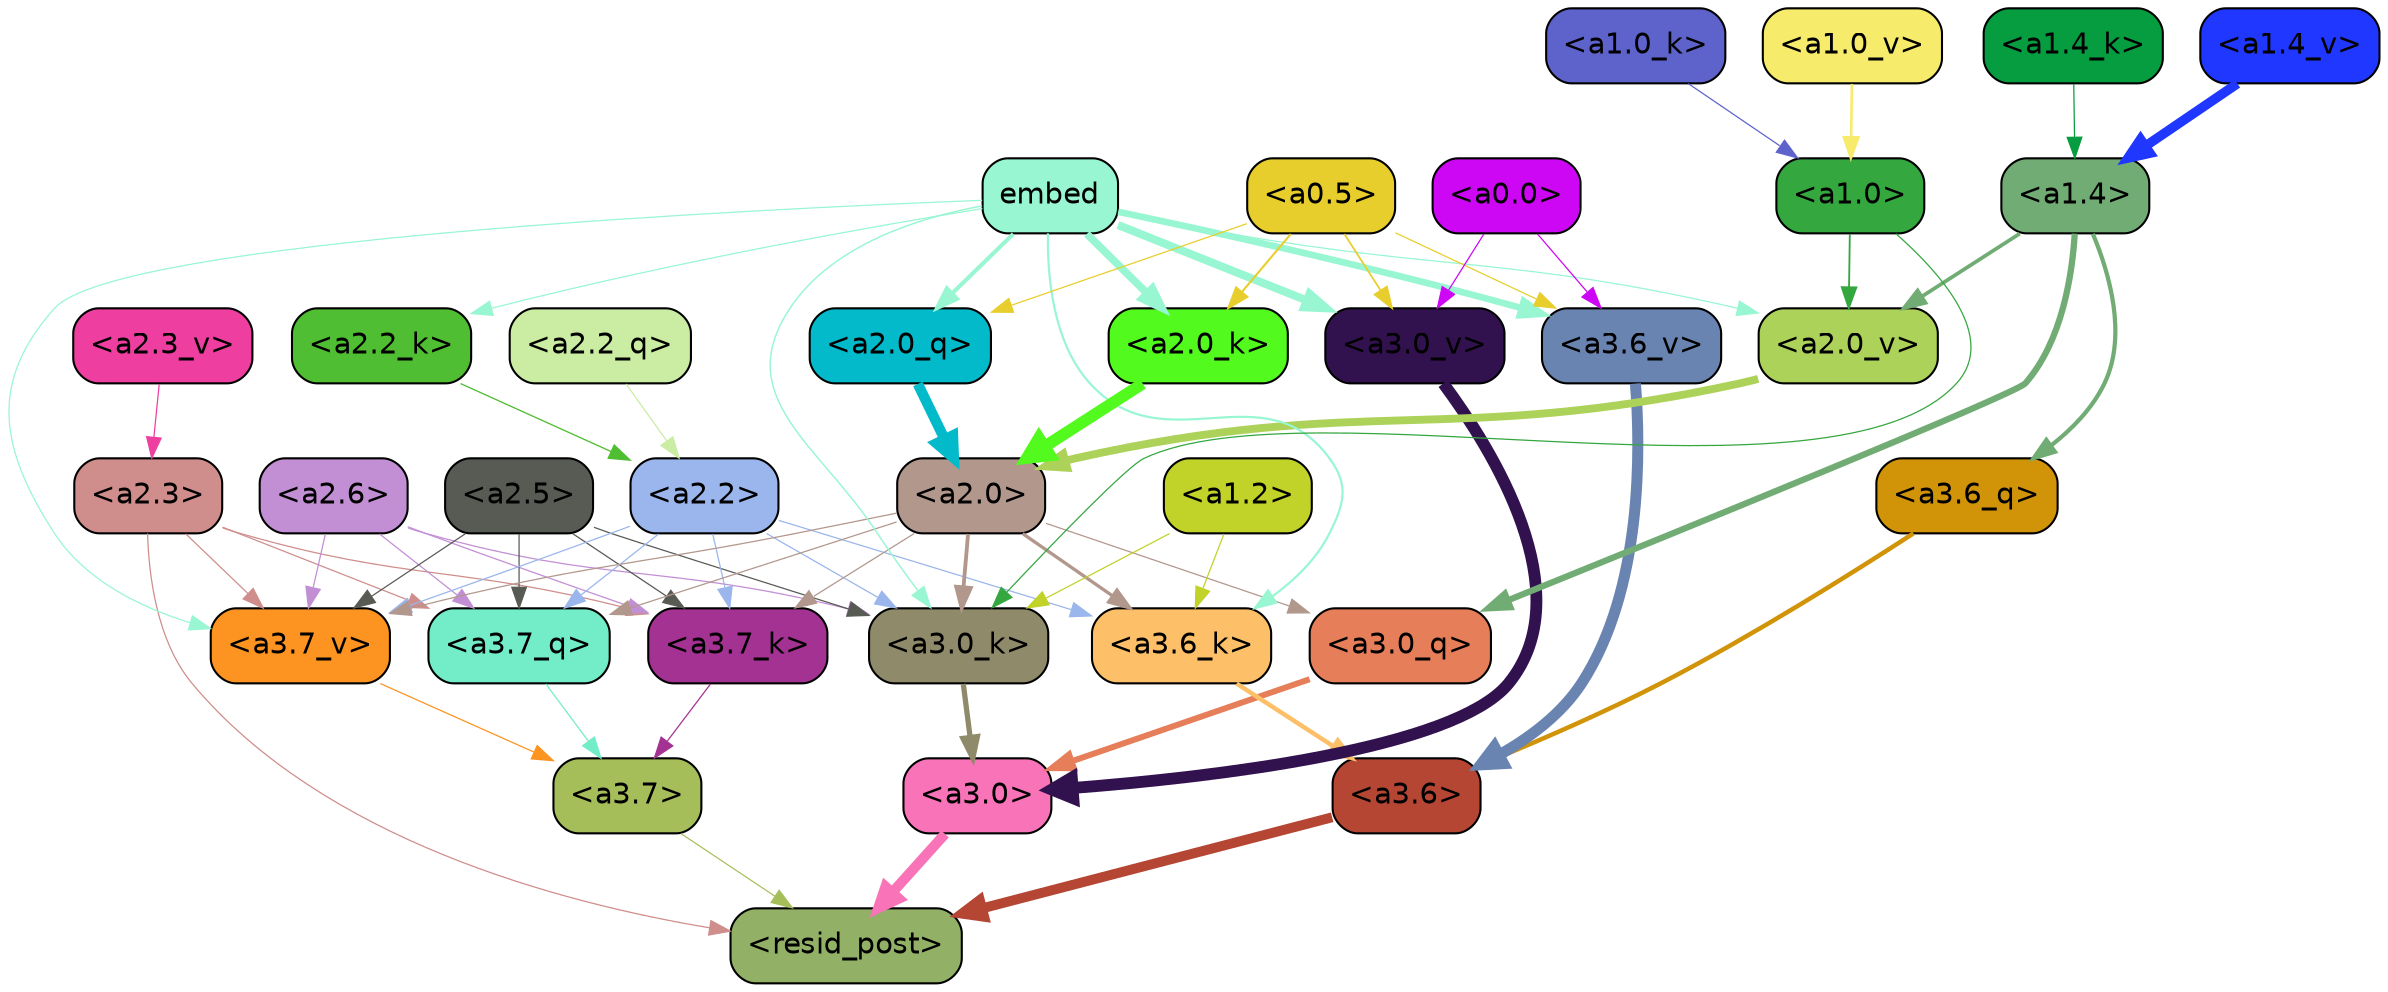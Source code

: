 strict digraph "" {
	graph [bgcolor=transparent,
		layout=dot,
		overlap=false,
		splines=true
	];
	"<a3.7>"	[color=black,
		fillcolor="#a6be5a",
		fontname=Helvetica,
		shape=box,
		style="filled, rounded"];
	"<resid_post>"	[color=black,
		fillcolor="#92b166",
		fontname=Helvetica,
		shape=box,
		style="filled, rounded"];
	"<a3.7>" -> "<resid_post>"	[color="#a6be5a",
		penwidth=0.6];
	"<a3.6>"	[color=black,
		fillcolor="#b54633",
		fontname=Helvetica,
		shape=box,
		style="filled, rounded"];
	"<a3.6>" -> "<resid_post>"	[color="#b54633",
		penwidth=4.751592040061951];
	"<a3.0>"	[color=black,
		fillcolor="#f873b7",
		fontname=Helvetica,
		shape=box,
		style="filled, rounded"];
	"<a3.0>" -> "<resid_post>"	[color="#f873b7",
		penwidth=4.904066681861877];
	"<a2.3>"	[color=black,
		fillcolor="#cf8e8b",
		fontname=Helvetica,
		shape=box,
		style="filled, rounded"];
	"<a2.3>" -> "<resid_post>"	[color="#cf8e8b",
		penwidth=0.6];
	"<a3.7_q>"	[color=black,
		fillcolor="#72edc7",
		fontname=Helvetica,
		shape=box,
		style="filled, rounded"];
	"<a2.3>" -> "<a3.7_q>"	[color="#cf8e8b",
		penwidth=0.6];
	"<a3.7_k>"	[color=black,
		fillcolor="#a43293",
		fontname=Helvetica,
		shape=box,
		style="filled, rounded"];
	"<a2.3>" -> "<a3.7_k>"	[color="#cf8e8b",
		penwidth=0.6];
	"<a3.7_v>"	[color=black,
		fillcolor="#fd9421",
		fontname=Helvetica,
		shape=box,
		style="filled, rounded"];
	"<a2.3>" -> "<a3.7_v>"	[color="#cf8e8b",
		penwidth=0.6];
	"<a3.7_q>" -> "<a3.7>"	[color="#72edc7",
		penwidth=0.6];
	"<a3.6_q>"	[color=black,
		fillcolor="#d19409",
		fontname=Helvetica,
		shape=box,
		style="filled, rounded"];
	"<a3.6_q>" -> "<a3.6>"	[color="#d19409",
		penwidth=2.160832464694977];
	"<a3.0_q>"	[color=black,
		fillcolor="#e57e59",
		fontname=Helvetica,
		shape=box,
		style="filled, rounded"];
	"<a3.0_q>" -> "<a3.0>"	[color="#e57e59",
		penwidth=2.870753765106201];
	"<a3.7_k>" -> "<a3.7>"	[color="#a43293",
		penwidth=0.6];
	"<a3.6_k>"	[color=black,
		fillcolor="#fdc068",
		fontname=Helvetica,
		shape=box,
		style="filled, rounded"];
	"<a3.6_k>" -> "<a3.6>"	[color="#fdc068",
		penwidth=2.13908451795578];
	"<a3.0_k>"	[color=black,
		fillcolor="#8f8a6a",
		fontname=Helvetica,
		shape=box,
		style="filled, rounded"];
	"<a3.0_k>" -> "<a3.0>"	[color="#8f8a6a",
		penwidth=2.520303964614868];
	"<a3.7_v>" -> "<a3.7>"	[color="#fd9421",
		penwidth=0.6];
	"<a3.6_v>"	[color=black,
		fillcolor="#6984b1",
		fontname=Helvetica,
		shape=box,
		style="filled, rounded"];
	"<a3.6_v>" -> "<a3.6>"	[color="#6984b1",
		penwidth=5.297133803367615];
	"<a3.0_v>"	[color=black,
		fillcolor="#31114e",
		fontname=Helvetica,
		shape=box,
		style="filled, rounded"];
	"<a3.0_v>" -> "<a3.0>"	[color="#31114e",
		penwidth=5.680712580680847];
	"<a2.6>"	[color=black,
		fillcolor="#c28fd4",
		fontname=Helvetica,
		shape=box,
		style="filled, rounded"];
	"<a2.6>" -> "<a3.7_q>"	[color="#c28fd4",
		penwidth=0.6];
	"<a2.6>" -> "<a3.7_k>"	[color="#c28fd4",
		penwidth=0.6];
	"<a2.6>" -> "<a3.0_k>"	[color="#c28fd4",
		penwidth=0.6];
	"<a2.6>" -> "<a3.7_v>"	[color="#c28fd4",
		penwidth=0.6];
	"<a2.5>"	[color=black,
		fillcolor="#585b54",
		fontname=Helvetica,
		shape=box,
		style="filled, rounded"];
	"<a2.5>" -> "<a3.7_q>"	[color="#585b54",
		penwidth=0.6];
	"<a2.5>" -> "<a3.7_k>"	[color="#585b54",
		penwidth=0.6];
	"<a2.5>" -> "<a3.0_k>"	[color="#585b54",
		penwidth=0.6];
	"<a2.5>" -> "<a3.7_v>"	[color="#585b54",
		penwidth=0.6];
	"<a2.2>"	[color=black,
		fillcolor="#9ab6ec",
		fontname=Helvetica,
		shape=box,
		style="filled, rounded"];
	"<a2.2>" -> "<a3.7_q>"	[color="#9ab6ec",
		penwidth=0.6];
	"<a2.2>" -> "<a3.7_k>"	[color="#9ab6ec",
		penwidth=0.6];
	"<a2.2>" -> "<a3.6_k>"	[color="#9ab6ec",
		penwidth=0.6];
	"<a2.2>" -> "<a3.0_k>"	[color="#9ab6ec",
		penwidth=0.6];
	"<a2.2>" -> "<a3.7_v>"	[color="#9ab6ec",
		penwidth=0.6];
	"<a2.0>"	[color=black,
		fillcolor="#b2978d",
		fontname=Helvetica,
		shape=box,
		style="filled, rounded"];
	"<a2.0>" -> "<a3.7_q>"	[color="#b2978d",
		penwidth=0.6];
	"<a2.0>" -> "<a3.0_q>"	[color="#b2978d",
		penwidth=0.6];
	"<a2.0>" -> "<a3.7_k>"	[color="#b2978d",
		penwidth=0.6];
	"<a2.0>" -> "<a3.6_k>"	[color="#b2978d",
		penwidth=1.5897698998451233];
	"<a2.0>" -> "<a3.0_k>"	[color="#b2978d",
		penwidth=1.8405593037605286];
	"<a2.0>" -> "<a3.7_v>"	[color="#b2978d",
		penwidth=0.6];
	"<a1.4>"	[color=black,
		fillcolor="#70ac73",
		fontname=Helvetica,
		shape=box,
		style="filled, rounded"];
	"<a1.4>" -> "<a3.6_q>"	[color="#70ac73",
		penwidth=2.0260728895664215];
	"<a1.4>" -> "<a3.0_q>"	[color="#70ac73",
		penwidth=3.0185627341270447];
	"<a2.0_v>"	[color=black,
		fillcolor="#add259",
		fontname=Helvetica,
		shape=box,
		style="filled, rounded"];
	"<a1.4>" -> "<a2.0_v>"	[color="#70ac73",
		penwidth=1.7970525026321411];
	"<a1.2>"	[color=black,
		fillcolor="#c1d228",
		fontname=Helvetica,
		shape=box,
		style="filled, rounded"];
	"<a1.2>" -> "<a3.6_k>"	[color="#c1d228",
		penwidth=0.6];
	"<a1.2>" -> "<a3.0_k>"	[color="#c1d228",
		penwidth=0.6];
	embed	[color=black,
		fillcolor="#98f6d3",
		fontname=Helvetica,
		shape=box,
		style="filled, rounded"];
	embed -> "<a3.6_k>"	[color="#98f6d3",
		penwidth=1.046662151813507];
	embed -> "<a3.0_k>"	[color="#98f6d3",
		penwidth=0.6995279788970947];
	embed -> "<a3.7_v>"	[color="#98f6d3",
		penwidth=0.6];
	embed -> "<a3.6_v>"	[color="#98f6d3",
		penwidth=3.1840110421180725];
	embed -> "<a3.0_v>"	[color="#98f6d3",
		penwidth=3.9005755856633186];
	"<a2.0_q>"	[color=black,
		fillcolor="#02baca",
		fontname=Helvetica,
		shape=box,
		style="filled, rounded"];
	embed -> "<a2.0_q>"	[color="#98f6d3",
		penwidth=1.9669389724731445];
	"<a2.2_k>"	[color=black,
		fillcolor="#4fbe32",
		fontname=Helvetica,
		shape=box,
		style="filled, rounded"];
	embed -> "<a2.2_k>"	[color="#98f6d3",
		penwidth=0.6];
	"<a2.0_k>"	[color=black,
		fillcolor="#52fa1d",
		fontname=Helvetica,
		shape=box,
		style="filled, rounded"];
	embed -> "<a2.0_k>"	[color="#98f6d3",
		penwidth=3.6898754835128784];
	embed -> "<a2.0_v>"	[color="#98f6d3",
		penwidth=0.6];
	"<a1.0>"	[color=black,
		fillcolor="#34a73f",
		fontname=Helvetica,
		shape=box,
		style="filled, rounded"];
	"<a1.0>" -> "<a3.0_k>"	[color="#34a73f",
		penwidth=0.6];
	"<a1.0>" -> "<a2.0_v>"	[color="#34a73f",
		penwidth=0.8836666345596313];
	"<a0.5>"	[color=black,
		fillcolor="#e8ce2c",
		fontname=Helvetica,
		shape=box,
		style="filled, rounded"];
	"<a0.5>" -> "<a3.6_v>"	[color="#e8ce2c",
		penwidth=0.6];
	"<a0.5>" -> "<a3.0_v>"	[color="#e8ce2c",
		penwidth=0.8493617177009583];
	"<a0.5>" -> "<a2.0_q>"	[color="#e8ce2c",
		penwidth=0.6];
	"<a0.5>" -> "<a2.0_k>"	[color="#e8ce2c",
		penwidth=0.9942188858985901];
	"<a0.0>"	[color=black,
		fillcolor="#cd06f4",
		fontname=Helvetica,
		shape=box,
		style="filled, rounded"];
	"<a0.0>" -> "<a3.6_v>"	[color="#cd06f4",
		penwidth=0.6];
	"<a0.0>" -> "<a3.0_v>"	[color="#cd06f4",
		penwidth=0.6];
	"<a2.2_q>"	[color=black,
		fillcolor="#caeca3",
		fontname=Helvetica,
		shape=box,
		style="filled, rounded"];
	"<a2.2_q>" -> "<a2.2>"	[color="#caeca3",
		penwidth=0.6];
	"<a2.0_q>" -> "<a2.0>"	[color="#02baca",
		penwidth=5.0040658712387085];
	"<a2.2_k>" -> "<a2.2>"	[color="#4fbe32",
		penwidth=0.6304321400821209];
	"<a2.0_k>" -> "<a2.0>"	[color="#52fa1d",
		penwidth=5.6445024609565735];
	"<a2.3_v>"	[color=black,
		fillcolor="#ee3fa1",
		fontname=Helvetica,
		shape=box,
		style="filled, rounded"];
	"<a2.3_v>" -> "<a2.3>"	[color="#ee3fa1",
		penwidth=0.6];
	"<a2.0_v>" -> "<a2.0>"	[color="#add259",
		penwidth=3.781584322452545];
	"<a1.4_k>"	[color=black,
		fillcolor="#059d3f",
		fontname=Helvetica,
		shape=box,
		style="filled, rounded"];
	"<a1.4_k>" -> "<a1.4>"	[color="#059d3f",
		penwidth=0.6];
	"<a1.0_k>"	[color=black,
		fillcolor="#5e63cc",
		fontname=Helvetica,
		shape=box,
		style="filled, rounded"];
	"<a1.0_k>" -> "<a1.0>"	[color="#5e63cc",
		penwidth=0.6];
	"<a1.4_v>"	[color=black,
		fillcolor="#2037ff",
		fontname=Helvetica,
		shape=box,
		style="filled, rounded"];
	"<a1.4_v>" -> "<a1.4>"	[color="#2037ff",
		penwidth=4.602061748504639];
	"<a1.0_v>"	[color=black,
		fillcolor="#f7eb6b",
		fontname=Helvetica,
		shape=box,
		style="filled, rounded"];
	"<a1.0_v>" -> "<a1.0>"	[color="#f7eb6b",
		penwidth=1.227757602930069];
}
